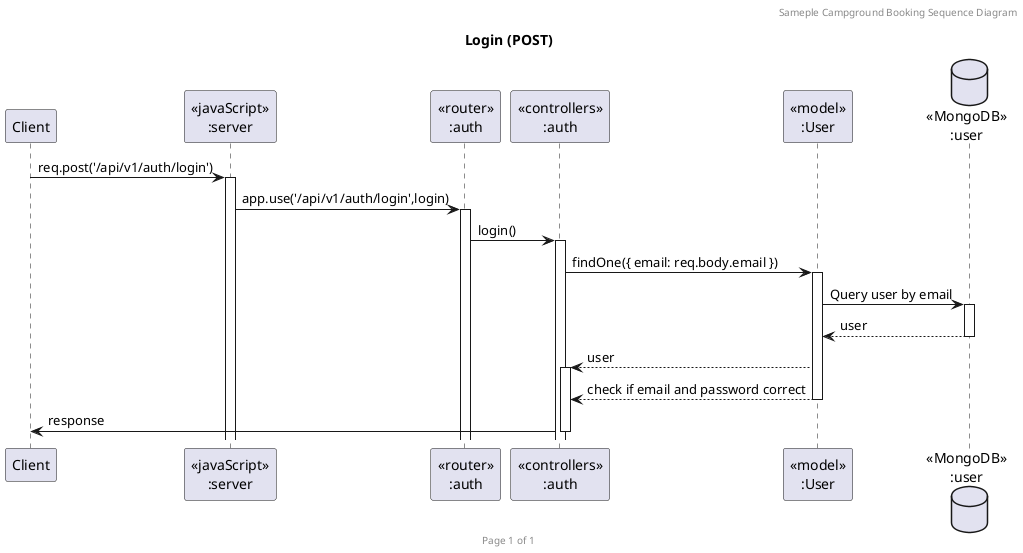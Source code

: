 @startuml Manage User (POST)

header Sameple Campground Booking Sequence Diagram
footer Page %page% of %lastpage%
title "Login (POST)"

participant "Client" as client
participant "<<javaScript>>\n:server" as server
participant "<<router>>\n:auth" as routerAuth
participant "<<controllers>>\n:auth" as controllersAuth
participant "<<model>>\n:User" as modelUser
database "<<MongoDB>>\n:user" as UsersDatabase

client->server ++:req.post('/api/v1/auth/login')
server->routerAuth ++:app.use('/api/v1/auth/login',login)
routerAuth -> controllersAuth ++:login()
controllersAuth->modelUser ++:findOne({ email: req.body.email })
modelUser -> UsersDatabase ++:Query user by email
UsersDatabase --> modelUser --:user
controllersAuth <-- modelUser ++:user
modelUser --> controllersAuth --:check if email and password correct
controllersAuth -> client -- :response

@enduml